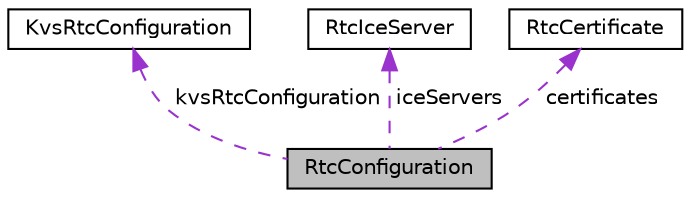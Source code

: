 digraph "RtcConfiguration"
{
  edge [fontname="Helvetica",fontsize="10",labelfontname="Helvetica",labelfontsize="10"];
  node [fontname="Helvetica",fontsize="10",shape=record];
  Node1 [label="RtcConfiguration",height=0.2,width=0.4,color="black", fillcolor="grey75", style="filled", fontcolor="black"];
  Node2 -> Node1 [dir="back",color="darkorchid3",fontsize="10",style="dashed",label=" kvsRtcConfiguration" ,fontname="Helvetica"];
  Node2 [label="KvsRtcConfiguration",height=0.2,width=0.4,color="black", fillcolor="white", style="filled",URL="$structKvsRtcConfiguration.html"];
  Node3 -> Node1 [dir="back",color="darkorchid3",fontsize="10",style="dashed",label=" iceServers" ,fontname="Helvetica"];
  Node3 [label="RtcIceServer",height=0.2,width=0.4,color="black", fillcolor="white", style="filled",URL="$structRtcIceServer.html",tooltip="RtcIceServer is used to describe the STUN and TURN servers that can be used by the ICE Agent to estab..."];
  Node4 -> Node1 [dir="back",color="darkorchid3",fontsize="10",style="dashed",label=" certificates" ,fontname="Helvetica"];
  Node4 [label="RtcCertificate",height=0.2,width=0.4,color="black", fillcolor="white", style="filled",URL="$structRtcCertificate.html",tooltip="Specifies the certificate and the private key used by the certificate. The Certificates are in the fo..."];
}
